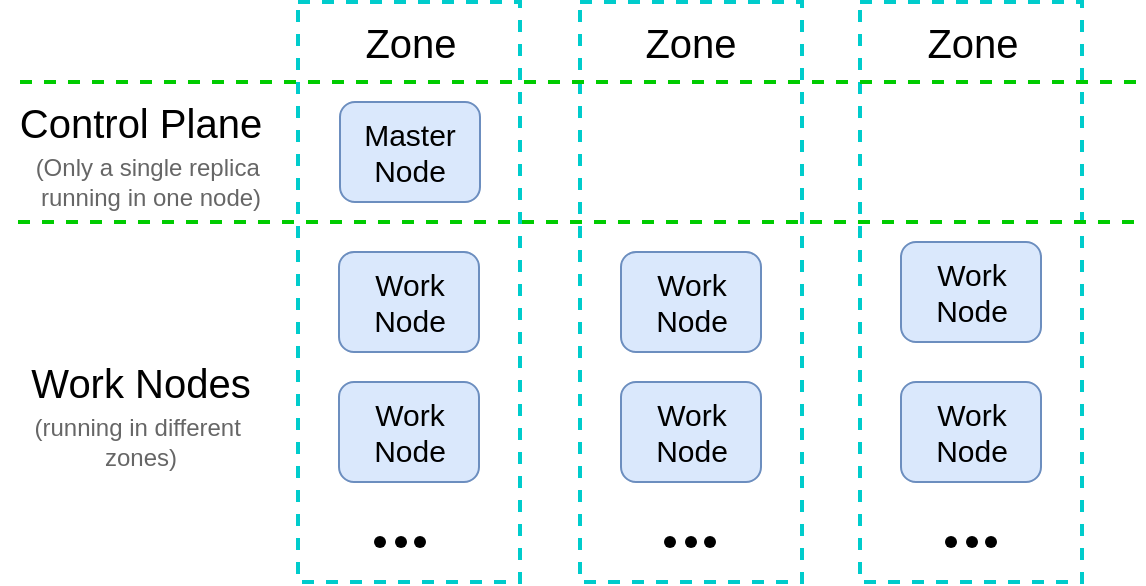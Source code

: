 <mxfile version="24.6.4" type="device">
  <diagram name="Page-1" id="lb7OKiC18XNJB1lAqmsj">
    <mxGraphModel dx="714" dy="418" grid="1" gridSize="10" guides="1" tooltips="1" connect="1" arrows="1" fold="1" page="1" pageScale="1" pageWidth="850" pageHeight="1100" math="0" shadow="0">
      <root>
        <mxCell id="0" />
        <mxCell id="1" parent="0" />
        <mxCell id="L0tVARweL2b-nCjnJJE7-1" value="" style="rounded=0;whiteSpace=wrap;html=1;dashed=1;strokeWidth=2;strokeColor=#00CCCC;" vertex="1" parent="1">
          <mxGeometry x="249" y="70" width="111" height="290" as="geometry" />
        </mxCell>
        <mxCell id="L0tVARweL2b-nCjnJJE7-7" value="Master Node" style="rounded=1;whiteSpace=wrap;html=1;fontSize=15;fillColor=#dae8fc;strokeColor=#6c8ebf;" vertex="1" parent="1">
          <mxGeometry x="270" y="120" width="70" height="50" as="geometry" />
        </mxCell>
        <mxCell id="L0tVARweL2b-nCjnJJE7-8" value="" style="rounded=0;whiteSpace=wrap;html=1;dashed=1;strokeWidth=2;strokeColor=#00CCCC;" vertex="1" parent="1">
          <mxGeometry x="390" y="70" width="111" height="290" as="geometry" />
        </mxCell>
        <mxCell id="L0tVARweL2b-nCjnJJE7-9" value="" style="rounded=0;whiteSpace=wrap;html=1;dashed=1;strokeWidth=2;strokeColor=#00CCCC;" vertex="1" parent="1">
          <mxGeometry x="530" y="70" width="111" height="290" as="geometry" />
        </mxCell>
        <mxCell id="L0tVARweL2b-nCjnJJE7-10" value="" style="endArrow=none;dashed=1;html=1;rounded=0;strokeWidth=2;strokeColor=#00CC00;" edge="1" parent="1">
          <mxGeometry width="50" height="50" relative="1" as="geometry">
            <mxPoint x="110" y="110" as="sourcePoint" />
            <mxPoint x="670" y="110" as="targetPoint" />
          </mxGeometry>
        </mxCell>
        <mxCell id="L0tVARweL2b-nCjnJJE7-11" value="" style="endArrow=none;dashed=1;html=1;rounded=0;strokeWidth=2;strokeColor=#00CC00;" edge="1" parent="1">
          <mxGeometry width="50" height="50" relative="1" as="geometry">
            <mxPoint x="109" y="180" as="sourcePoint" />
            <mxPoint x="669" y="180" as="targetPoint" />
          </mxGeometry>
        </mxCell>
        <mxCell id="L0tVARweL2b-nCjnJJE7-12" value="Control Plane" style="text;html=1;align=center;verticalAlign=middle;resizable=0;points=[];autosize=1;strokeColor=none;fillColor=none;fontSize=20;" vertex="1" parent="1">
          <mxGeometry x="100" y="110" width="140" height="40" as="geometry" />
        </mxCell>
        <mxCell id="L0tVARweL2b-nCjnJJE7-13" value="&lt;font style=&quot;font-size: 20px;&quot;&gt;Work Nodes&lt;/font&gt;" style="text;html=1;align=center;verticalAlign=middle;resizable=0;points=[];autosize=1;strokeColor=none;fillColor=none;fontSize=20;" vertex="1" parent="1">
          <mxGeometry x="105" y="240" width="130" height="40" as="geometry" />
        </mxCell>
        <mxCell id="L0tVARweL2b-nCjnJJE7-14" value="Work Node" style="rounded=1;whiteSpace=wrap;html=1;fontSize=15;fillColor=#dae8fc;strokeColor=#6c8ebf;" vertex="1" parent="1">
          <mxGeometry x="269.5" y="195" width="70" height="50" as="geometry" />
        </mxCell>
        <mxCell id="L0tVARweL2b-nCjnJJE7-15" value="Work Node" style="rounded=1;whiteSpace=wrap;html=1;fontSize=15;fillColor=#dae8fc;strokeColor=#6c8ebf;" vertex="1" parent="1">
          <mxGeometry x="269.5" y="260" width="70" height="50" as="geometry" />
        </mxCell>
        <mxCell id="L0tVARweL2b-nCjnJJE7-16" value="Work Node" style="rounded=1;whiteSpace=wrap;html=1;fontSize=15;fillColor=#dae8fc;strokeColor=#6c8ebf;" vertex="1" parent="1">
          <mxGeometry x="410.5" y="195" width="70" height="50" as="geometry" />
        </mxCell>
        <mxCell id="L0tVARweL2b-nCjnJJE7-17" value="Work Node" style="rounded=1;whiteSpace=wrap;html=1;fontSize=15;fillColor=#dae8fc;strokeColor=#6c8ebf;" vertex="1" parent="1">
          <mxGeometry x="410.5" y="260" width="70" height="50" as="geometry" />
        </mxCell>
        <mxCell id="L0tVARweL2b-nCjnJJE7-18" value="Work Node" style="rounded=1;whiteSpace=wrap;html=1;fontSize=15;fillColor=#dae8fc;strokeColor=#6c8ebf;" vertex="1" parent="1">
          <mxGeometry x="550.5" y="190" width="70" height="50" as="geometry" />
        </mxCell>
        <mxCell id="L0tVARweL2b-nCjnJJE7-19" value="Work Node" style="rounded=1;whiteSpace=wrap;html=1;fontSize=15;fillColor=#dae8fc;strokeColor=#6c8ebf;" vertex="1" parent="1">
          <mxGeometry x="550.5" y="260" width="70" height="50" as="geometry" />
        </mxCell>
        <mxCell id="L0tVARweL2b-nCjnJJE7-24" value="" style="group" vertex="1" connectable="0" parent="1">
          <mxGeometry x="280" y="330" width="40" height="20" as="geometry" />
        </mxCell>
        <mxCell id="L0tVARweL2b-nCjnJJE7-21" value="" style="shape=waypoint;sketch=0;size=6;pointerEvents=1;points=[];fillColor=none;resizable=0;rotatable=0;perimeter=centerPerimeter;snapToPoint=1;" vertex="1" parent="L0tVARweL2b-nCjnJJE7-24">
          <mxGeometry width="20" height="20" as="geometry" />
        </mxCell>
        <mxCell id="L0tVARweL2b-nCjnJJE7-22" value="" style="shape=waypoint;sketch=0;size=6;pointerEvents=1;points=[];fillColor=none;resizable=0;rotatable=0;perimeter=centerPerimeter;snapToPoint=1;" vertex="1" parent="L0tVARweL2b-nCjnJJE7-24">
          <mxGeometry x="10.5" width="20" height="20" as="geometry" />
        </mxCell>
        <mxCell id="L0tVARweL2b-nCjnJJE7-23" value="" style="shape=waypoint;sketch=0;size=6;pointerEvents=1;points=[];fillColor=none;resizable=0;rotatable=0;perimeter=centerPerimeter;snapToPoint=1;" vertex="1" parent="L0tVARweL2b-nCjnJJE7-24">
          <mxGeometry x="20" width="20" height="20" as="geometry" />
        </mxCell>
        <mxCell id="L0tVARweL2b-nCjnJJE7-25" value="" style="group" vertex="1" connectable="0" parent="1">
          <mxGeometry x="425" y="330" width="40" height="20" as="geometry" />
        </mxCell>
        <mxCell id="L0tVARweL2b-nCjnJJE7-26" value="" style="shape=waypoint;sketch=0;size=6;pointerEvents=1;points=[];fillColor=none;resizable=0;rotatable=0;perimeter=centerPerimeter;snapToPoint=1;" vertex="1" parent="L0tVARweL2b-nCjnJJE7-25">
          <mxGeometry width="20" height="20" as="geometry" />
        </mxCell>
        <mxCell id="L0tVARweL2b-nCjnJJE7-27" value="" style="shape=waypoint;sketch=0;size=6;pointerEvents=1;points=[];fillColor=none;resizable=0;rotatable=0;perimeter=centerPerimeter;snapToPoint=1;" vertex="1" parent="L0tVARweL2b-nCjnJJE7-25">
          <mxGeometry x="10.5" width="20" height="20" as="geometry" />
        </mxCell>
        <mxCell id="L0tVARweL2b-nCjnJJE7-28" value="" style="shape=waypoint;sketch=0;size=6;pointerEvents=1;points=[];fillColor=none;resizable=0;rotatable=0;perimeter=centerPerimeter;snapToPoint=1;" vertex="1" parent="L0tVARweL2b-nCjnJJE7-25">
          <mxGeometry x="20" width="20" height="20" as="geometry" />
        </mxCell>
        <mxCell id="L0tVARweL2b-nCjnJJE7-29" value="" style="group" vertex="1" connectable="0" parent="1">
          <mxGeometry x="565.5" y="330" width="40" height="20" as="geometry" />
        </mxCell>
        <mxCell id="L0tVARweL2b-nCjnJJE7-30" value="" style="shape=waypoint;sketch=0;size=6;pointerEvents=1;points=[];fillColor=none;resizable=0;rotatable=0;perimeter=centerPerimeter;snapToPoint=1;" vertex="1" parent="L0tVARweL2b-nCjnJJE7-29">
          <mxGeometry width="20" height="20" as="geometry" />
        </mxCell>
        <mxCell id="L0tVARweL2b-nCjnJJE7-31" value="" style="shape=waypoint;sketch=0;size=6;pointerEvents=1;points=[];fillColor=none;resizable=0;rotatable=0;perimeter=centerPerimeter;snapToPoint=1;" vertex="1" parent="L0tVARweL2b-nCjnJJE7-29">
          <mxGeometry x="10.5" width="20" height="20" as="geometry" />
        </mxCell>
        <mxCell id="L0tVARweL2b-nCjnJJE7-32" value="" style="shape=waypoint;sketch=0;size=6;pointerEvents=1;points=[];fillColor=none;resizable=0;rotatable=0;perimeter=centerPerimeter;snapToPoint=1;" vertex="1" parent="L0tVARweL2b-nCjnJJE7-29">
          <mxGeometry x="20" width="20" height="20" as="geometry" />
        </mxCell>
        <mxCell id="L0tVARweL2b-nCjnJJE7-33" value="(Only a single replica&amp;nbsp;&lt;div&gt;running in one node)&lt;/div&gt;" style="text;html=1;align=center;verticalAlign=middle;resizable=0;points=[];autosize=1;strokeColor=none;fillColor=none;fontColor=#666666;" vertex="1" parent="1">
          <mxGeometry x="105" y="140" width="140" height="40" as="geometry" />
        </mxCell>
        <mxCell id="L0tVARweL2b-nCjnJJE7-35" value="(running in different&amp;nbsp;&lt;div&gt;zones&lt;span style=&quot;background-color: initial;&quot;&gt;)&lt;/span&gt;&lt;/div&gt;" style="text;html=1;align=center;verticalAlign=middle;resizable=0;points=[];autosize=1;strokeColor=none;fillColor=none;fontColor=#666666;" vertex="1" parent="1">
          <mxGeometry x="105" y="270" width="130" height="40" as="geometry" />
        </mxCell>
        <mxCell id="L0tVARweL2b-nCjnJJE7-36" value="&lt;font style=&quot;font-size: 20px;&quot;&gt;Zone&lt;/font&gt;" style="text;html=1;align=center;verticalAlign=middle;resizable=0;points=[];autosize=1;strokeColor=none;fillColor=none;" vertex="1" parent="1">
          <mxGeometry x="270" y="70" width="70" height="40" as="geometry" />
        </mxCell>
        <mxCell id="L0tVARweL2b-nCjnJJE7-37" value="&lt;font style=&quot;font-size: 20px;&quot;&gt;Zone&lt;/font&gt;" style="text;html=1;align=center;verticalAlign=middle;resizable=0;points=[];autosize=1;strokeColor=none;fillColor=none;" vertex="1" parent="1">
          <mxGeometry x="410" y="70" width="70" height="40" as="geometry" />
        </mxCell>
        <mxCell id="L0tVARweL2b-nCjnJJE7-38" value="&lt;font style=&quot;font-size: 20px;&quot;&gt;Zone&lt;/font&gt;" style="text;html=1;align=center;verticalAlign=middle;resizable=0;points=[];autosize=1;strokeColor=none;fillColor=none;" vertex="1" parent="1">
          <mxGeometry x="550.5" y="70" width="70" height="40" as="geometry" />
        </mxCell>
      </root>
    </mxGraphModel>
  </diagram>
</mxfile>
